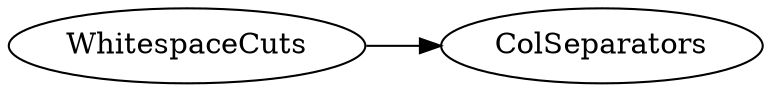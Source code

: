 
    digraph "graph6"
    {
        rankdir = "LR";
        size = "8,20";
        ratio = compress;
    "WhitespaceCuts"->"ColSeparators";

    }
    